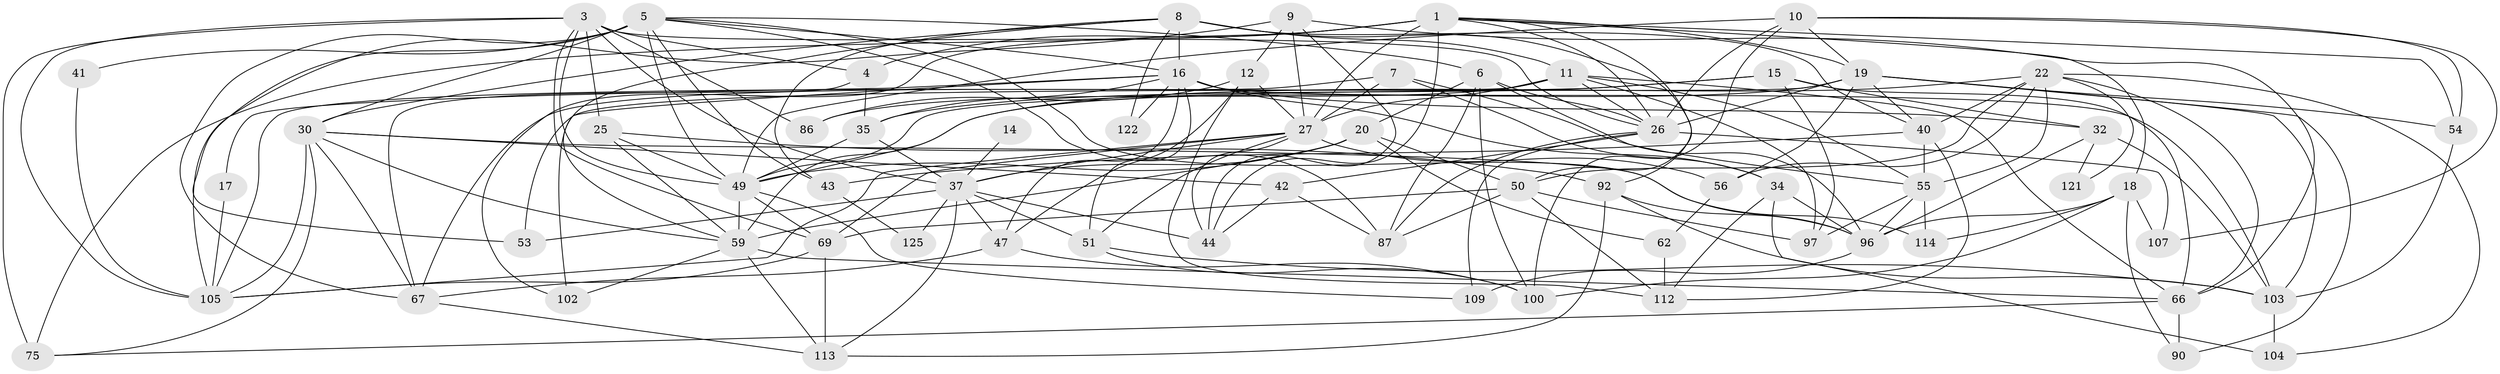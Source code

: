 // original degree distribution, {3: 0.3, 4: 0.2846153846153846, 2: 0.09230769230769231, 5: 0.2076923076923077, 7: 0.046153846153846156, 6: 0.06923076923076923}
// Generated by graph-tools (version 1.1) at 2025/15/03/09/25 04:15:01]
// undirected, 65 vertices, 182 edges
graph export_dot {
graph [start="1"]
  node [color=gray90,style=filled];
  1 [super="+85+2"];
  3 [super="+31+21+48"];
  4 [super="+79"];
  5 [super="+70+13"];
  6 [super="+39"];
  7;
  8 [super="+45+58"];
  9 [super="+46"];
  10 [super="+74"];
  11 [super="+126+36"];
  12 [super="+33"];
  14;
  15 [super="+23"];
  16 [super="+24"];
  17;
  18 [super="+29"];
  19 [super="+83"];
  20 [super="+120"];
  22 [super="+82+77"];
  25 [super="+93"];
  26 [super="+88+28"];
  27 [super="+57"];
  30 [super="+94"];
  32 [super="+72"];
  34 [super="+64+99"];
  35 [super="+128"];
  37 [super="+108+117+68"];
  40 [super="+80"];
  41;
  42 [super="+101"];
  43 [super="+110"];
  44 [super="+95"];
  47;
  49 [super="+61+119+89"];
  50 [super="+98+60"];
  51 [super="+106"];
  53;
  54;
  55 [super="+65"];
  56;
  59 [super="+63"];
  62;
  66 [super="+130"];
  67 [super="+118"];
  69 [super="+76"];
  75 [super="+116"];
  86;
  87 [super="+111"];
  90;
  92;
  96 [super="+115"];
  97;
  100;
  102;
  103;
  104;
  105 [super="+124"];
  107;
  109;
  112;
  113 [super="+127"];
  114;
  121;
  122;
  125;
  1 -- 4;
  1 -- 19;
  1 -- 102;
  1 -- 54;
  1 -- 75 [weight=2];
  1 -- 26;
  1 -- 50;
  1 -- 44;
  1 -- 18;
  1 -- 27;
  3 -- 86;
  3 -- 69;
  3 -- 75;
  3 -- 25 [weight=2];
  3 -- 4;
  3 -- 49;
  3 -- 105;
  3 -- 26;
  3 -- 37;
  4 -- 67;
  4 -- 35;
  5 -- 49 [weight=2];
  5 -- 30;
  5 -- 41 [weight=2];
  5 -- 96;
  5 -- 67 [weight=2];
  5 -- 6;
  5 -- 53;
  5 -- 87;
  5 -- 16;
  5 -- 43;
  6 -- 26;
  6 -- 100;
  6 -- 20;
  6 -- 87;
  6 -- 96;
  7 -- 67;
  7 -- 27;
  7 -- 55;
  7 -- 34;
  8 -- 43;
  8 -- 59;
  8 -- 16 [weight=2];
  8 -- 40;
  8 -- 122;
  8 -- 11;
  8 -- 92;
  8 -- 30;
  9 -- 66;
  9 -- 12;
  9 -- 44;
  9 -- 105;
  9 -- 27;
  10 -- 100;
  10 -- 54;
  10 -- 107;
  10 -- 26;
  10 -- 19;
  10 -- 49;
  11 -- 55;
  11 -- 97;
  11 -- 105;
  11 -- 66;
  11 -- 27 [weight=2];
  11 -- 26;
  11 -- 86;
  12 -- 47;
  12 -- 112;
  12 -- 86;
  12 -- 27;
  14 -- 37 [weight=2];
  15 -- 97;
  15 -- 66;
  15 -- 32;
  15 -- 35;
  15 -- 49;
  16 -- 35;
  16 -- 122;
  16 -- 34;
  16 -- 102;
  16 -- 103;
  16 -- 47;
  16 -- 17;
  16 -- 51;
  16 -- 32;
  17 -- 105;
  18 -- 100;
  18 -- 96;
  18 -- 107;
  18 -- 90;
  18 -- 114;
  19 -- 53;
  19 -- 40;
  19 -- 54;
  19 -- 56;
  19 -- 90;
  19 -- 26;
  19 -- 103;
  19 -- 59;
  20 -- 50;
  20 -- 59;
  20 -- 62;
  20 -- 49;
  20 -- 37;
  22 -- 40;
  22 -- 104;
  22 -- 49;
  22 -- 66;
  22 -- 55;
  22 -- 56;
  22 -- 121;
  22 -- 50;
  25 -- 49;
  25 -- 59;
  25 -- 92;
  26 -- 109 [weight=2];
  26 -- 42;
  26 -- 87;
  26 -- 107;
  27 -- 37;
  27 -- 69;
  27 -- 105;
  27 -- 44;
  27 -- 51 [weight=2];
  27 -- 56;
  30 -- 42;
  30 -- 75;
  30 -- 67;
  30 -- 114;
  30 -- 59;
  30 -- 105;
  32 -- 103;
  32 -- 121;
  32 -- 96;
  34 -- 96;
  34 -- 112;
  34 -- 104;
  35 -- 37;
  35 -- 49;
  37 -- 51;
  37 -- 44;
  37 -- 53;
  37 -- 113;
  37 -- 125;
  37 -- 47;
  40 -- 112;
  40 -- 43;
  40 -- 55;
  41 -- 105;
  42 -- 87;
  42 -- 44;
  43 -- 125;
  47 -- 100;
  47 -- 67;
  49 -- 109;
  49 -- 69;
  49 -- 59;
  50 -- 97 [weight=2];
  50 -- 112;
  50 -- 87;
  50 -- 69;
  51 -- 103;
  51 -- 100;
  54 -- 103;
  55 -- 96;
  55 -- 97;
  55 -- 114;
  56 -- 62;
  59 -- 66;
  59 -- 102;
  59 -- 113;
  62 -- 112;
  66 -- 90;
  66 -- 75;
  67 -- 113;
  69 -- 105;
  69 -- 113;
  92 -- 96;
  92 -- 113;
  92 -- 103;
  96 -- 109;
  103 -- 104;
}
